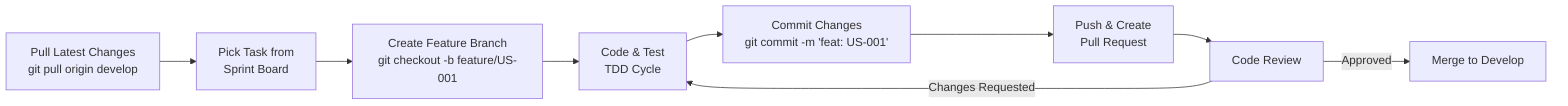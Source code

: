 flowchart LR
    A[Pull Latest Changes<br>git pull origin develop] --> B[Pick Task from<br>Sprint Board];
    B --> C[Create Feature Branch<br>git checkout -b feature/US-001];
    C --> D[Code & Test<br>TDD Cycle];
    D --> E[Commit Changes<br>git commit -m 'feat: US-001'];
    E --> F[Push & Create<br>Pull Request];
    F --> G[Code Review];
    G -- Approved --> H[Merge to Develop];
    G -- Changes Requested --> D;